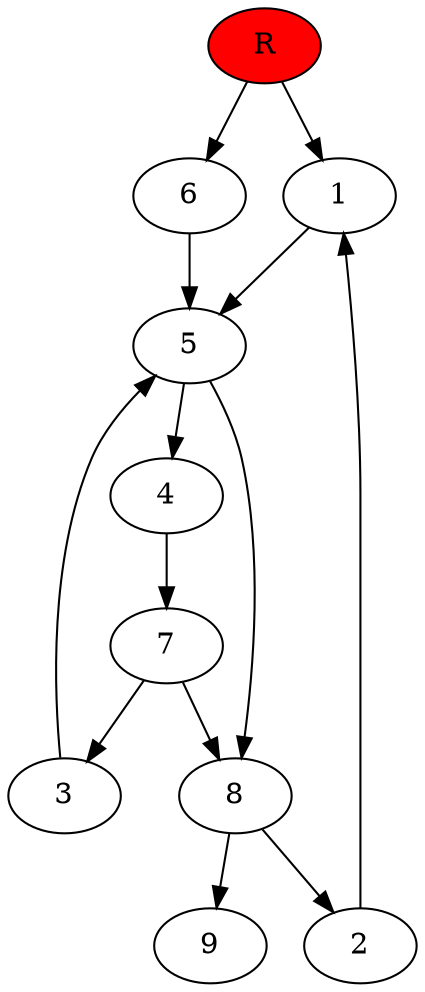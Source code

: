 digraph prb65551 {
	1
	2
	3
	4
	5
	6
	7
	8
	R [fillcolor="#ff0000" style=filled]
	1 -> 5
	2 -> 1
	3 -> 5
	4 -> 7
	5 -> 4
	5 -> 8
	6 -> 5
	7 -> 3
	7 -> 8
	8 -> 2
	8 -> 9
	R -> 1
	R -> 6
}
